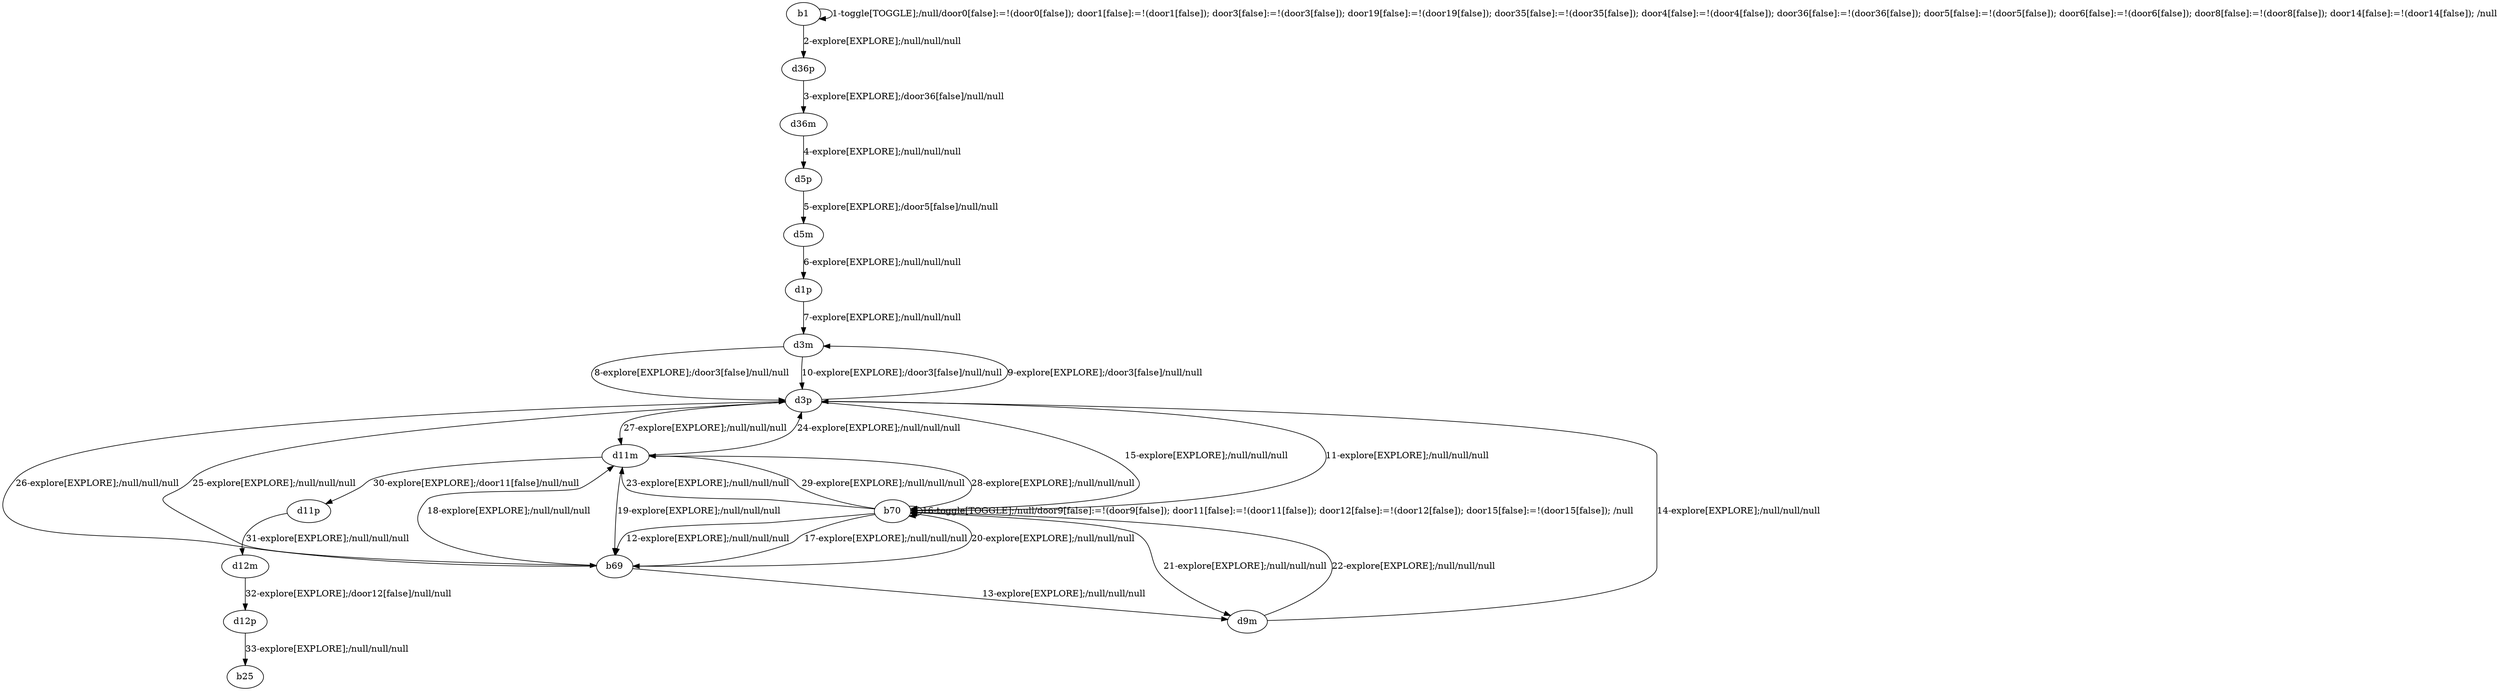 # Total number of goals covered by this test: 7
# b70 --> d9m
# d11m --> b69
# d12p --> b25
# d9m --> b70
# b69 --> b70
# d9m --> d3p
# d3p --> d3m

digraph g {
"b1" -> "b1" [label = "1-toggle[TOGGLE];/null/door0[false]:=!(door0[false]); door1[false]:=!(door1[false]); door3[false]:=!(door3[false]); door19[false]:=!(door19[false]); door35[false]:=!(door35[false]); door4[false]:=!(door4[false]); door36[false]:=!(door36[false]); door5[false]:=!(door5[false]); door6[false]:=!(door6[false]); door8[false]:=!(door8[false]); door14[false]:=!(door14[false]); /null"];
"b1" -> "d36p" [label = "2-explore[EXPLORE];/null/null/null"];
"d36p" -> "d36m" [label = "3-explore[EXPLORE];/door36[false]/null/null"];
"d36m" -> "d5p" [label = "4-explore[EXPLORE];/null/null/null"];
"d5p" -> "d5m" [label = "5-explore[EXPLORE];/door5[false]/null/null"];
"d5m" -> "d1p" [label = "6-explore[EXPLORE];/null/null/null"];
"d1p" -> "d3m" [label = "7-explore[EXPLORE];/null/null/null"];
"d3m" -> "d3p" [label = "8-explore[EXPLORE];/door3[false]/null/null"];
"d3p" -> "d3m" [label = "9-explore[EXPLORE];/door3[false]/null/null"];
"d3m" -> "d3p" [label = "10-explore[EXPLORE];/door3[false]/null/null"];
"d3p" -> "b70" [label = "11-explore[EXPLORE];/null/null/null"];
"b70" -> "b69" [label = "12-explore[EXPLORE];/null/null/null"];
"b69" -> "d9m" [label = "13-explore[EXPLORE];/null/null/null"];
"d9m" -> "d3p" [label = "14-explore[EXPLORE];/null/null/null"];
"d3p" -> "b70" [label = "15-explore[EXPLORE];/null/null/null"];
"b70" -> "b70" [label = "16-toggle[TOGGLE];/null/door9[false]:=!(door9[false]); door11[false]:=!(door11[false]); door12[false]:=!(door12[false]); door15[false]:=!(door15[false]); /null"];
"b70" -> "b69" [label = "17-explore[EXPLORE];/null/null/null"];
"b69" -> "d11m" [label = "18-explore[EXPLORE];/null/null/null"];
"d11m" -> "b69" [label = "19-explore[EXPLORE];/null/null/null"];
"b69" -> "b70" [label = "20-explore[EXPLORE];/null/null/null"];
"b70" -> "d9m" [label = "21-explore[EXPLORE];/null/null/null"];
"d9m" -> "b70" [label = "22-explore[EXPLORE];/null/null/null"];
"b70" -> "d11m" [label = "23-explore[EXPLORE];/null/null/null"];
"d11m" -> "d3p" [label = "24-explore[EXPLORE];/null/null/null"];
"d3p" -> "b69" [label = "25-explore[EXPLORE];/null/null/null"];
"b69" -> "d3p" [label = "26-explore[EXPLORE];/null/null/null"];
"d3p" -> "d11m" [label = "27-explore[EXPLORE];/null/null/null"];
"d11m" -> "b70" [label = "28-explore[EXPLORE];/null/null/null"];
"b70" -> "d11m" [label = "29-explore[EXPLORE];/null/null/null"];
"d11m" -> "d11p" [label = "30-explore[EXPLORE];/door11[false]/null/null"];
"d11p" -> "d12m" [label = "31-explore[EXPLORE];/null/null/null"];
"d12m" -> "d12p" [label = "32-explore[EXPLORE];/door12[false]/null/null"];
"d12p" -> "b25" [label = "33-explore[EXPLORE];/null/null/null"];
}